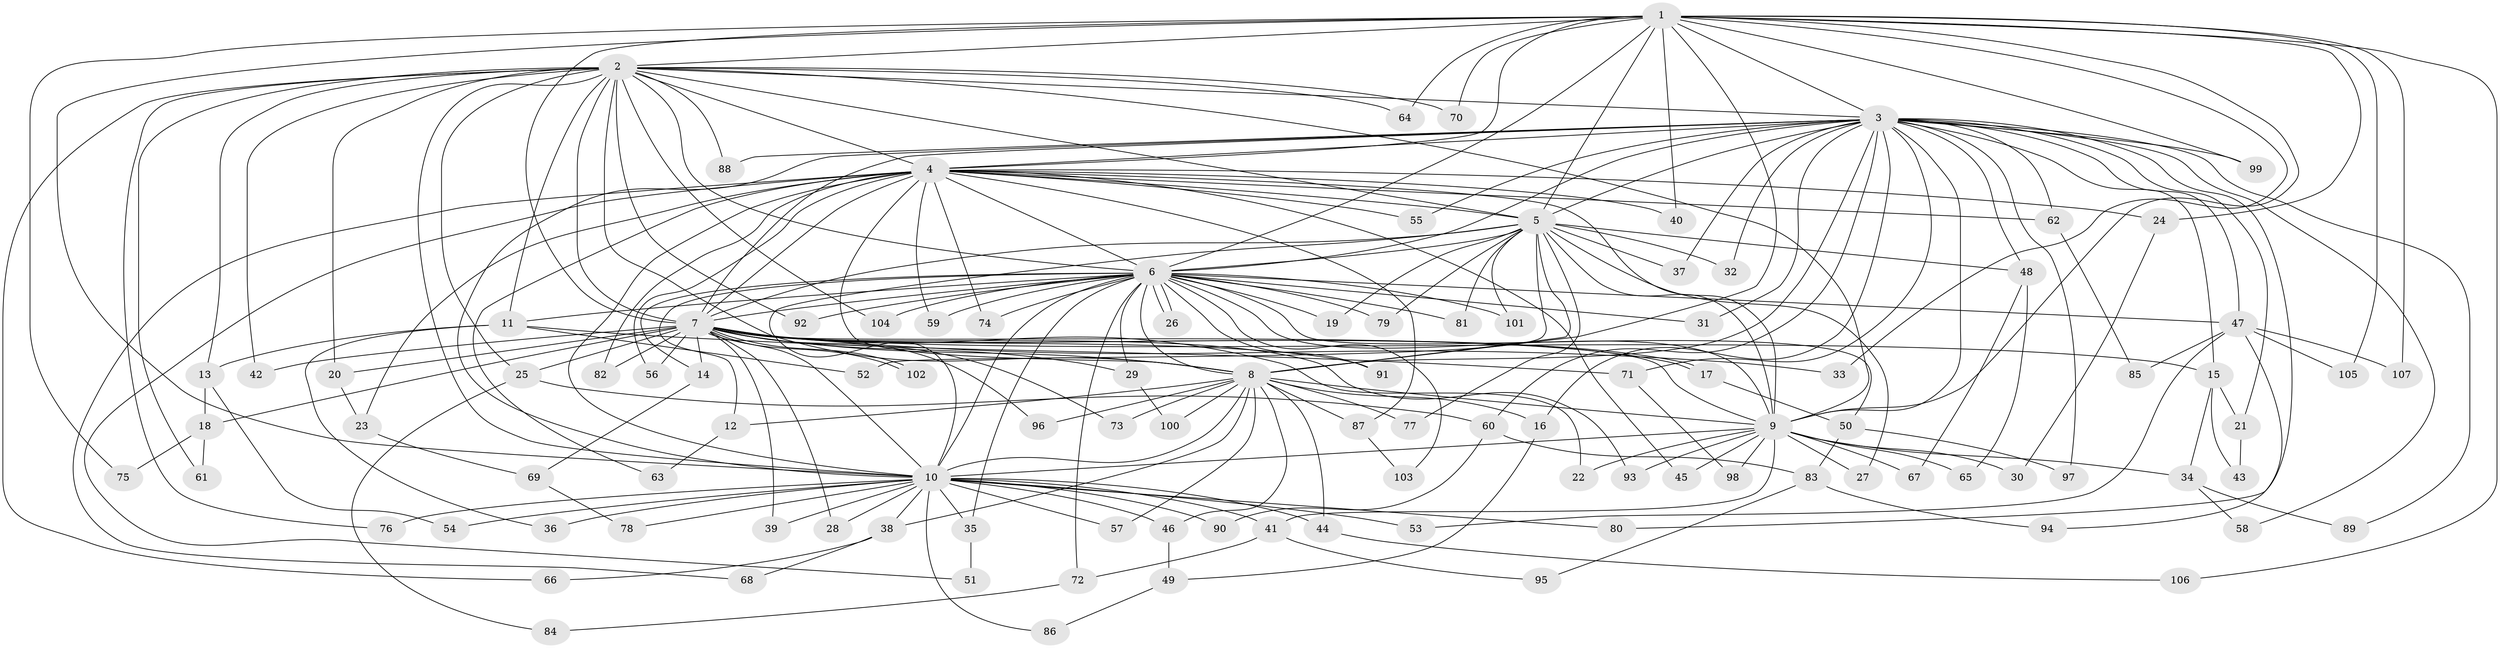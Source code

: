 // Generated by graph-tools (version 1.1) at 2025/49/03/09/25 03:49:40]
// undirected, 107 vertices, 239 edges
graph export_dot {
graph [start="1"]
  node [color=gray90,style=filled];
  1;
  2;
  3;
  4;
  5;
  6;
  7;
  8;
  9;
  10;
  11;
  12;
  13;
  14;
  15;
  16;
  17;
  18;
  19;
  20;
  21;
  22;
  23;
  24;
  25;
  26;
  27;
  28;
  29;
  30;
  31;
  32;
  33;
  34;
  35;
  36;
  37;
  38;
  39;
  40;
  41;
  42;
  43;
  44;
  45;
  46;
  47;
  48;
  49;
  50;
  51;
  52;
  53;
  54;
  55;
  56;
  57;
  58;
  59;
  60;
  61;
  62;
  63;
  64;
  65;
  66;
  67;
  68;
  69;
  70;
  71;
  72;
  73;
  74;
  75;
  76;
  77;
  78;
  79;
  80;
  81;
  82;
  83;
  84;
  85;
  86;
  87;
  88;
  89;
  90;
  91;
  92;
  93;
  94;
  95;
  96;
  97;
  98;
  99;
  100;
  101;
  102;
  103;
  104;
  105;
  106;
  107;
  1 -- 2;
  1 -- 3;
  1 -- 4;
  1 -- 5;
  1 -- 6;
  1 -- 7;
  1 -- 8;
  1 -- 9;
  1 -- 10;
  1 -- 24;
  1 -- 33;
  1 -- 40;
  1 -- 64;
  1 -- 70;
  1 -- 75;
  1 -- 99;
  1 -- 105;
  1 -- 106;
  1 -- 107;
  2 -- 3;
  2 -- 4;
  2 -- 5;
  2 -- 6;
  2 -- 7;
  2 -- 8;
  2 -- 9;
  2 -- 10;
  2 -- 11;
  2 -- 13;
  2 -- 20;
  2 -- 25;
  2 -- 42;
  2 -- 61;
  2 -- 64;
  2 -- 66;
  2 -- 70;
  2 -- 76;
  2 -- 88;
  2 -- 92;
  2 -- 104;
  3 -- 4;
  3 -- 5;
  3 -- 6;
  3 -- 7;
  3 -- 8;
  3 -- 9;
  3 -- 10;
  3 -- 15;
  3 -- 16;
  3 -- 21;
  3 -- 31;
  3 -- 32;
  3 -- 37;
  3 -- 47;
  3 -- 48;
  3 -- 55;
  3 -- 58;
  3 -- 60;
  3 -- 62;
  3 -- 71;
  3 -- 80;
  3 -- 88;
  3 -- 89;
  3 -- 97;
  3 -- 99;
  4 -- 5;
  4 -- 6;
  4 -- 7;
  4 -- 8;
  4 -- 9;
  4 -- 10;
  4 -- 23;
  4 -- 24;
  4 -- 40;
  4 -- 45;
  4 -- 51;
  4 -- 55;
  4 -- 56;
  4 -- 59;
  4 -- 62;
  4 -- 63;
  4 -- 68;
  4 -- 74;
  4 -- 82;
  4 -- 87;
  5 -- 6;
  5 -- 7;
  5 -- 8;
  5 -- 9;
  5 -- 10;
  5 -- 19;
  5 -- 27;
  5 -- 32;
  5 -- 37;
  5 -- 48;
  5 -- 52;
  5 -- 77;
  5 -- 79;
  5 -- 81;
  5 -- 101;
  6 -- 7;
  6 -- 8;
  6 -- 9;
  6 -- 10;
  6 -- 11;
  6 -- 12;
  6 -- 14;
  6 -- 19;
  6 -- 26;
  6 -- 26;
  6 -- 29;
  6 -- 31;
  6 -- 35;
  6 -- 47;
  6 -- 50;
  6 -- 59;
  6 -- 72;
  6 -- 74;
  6 -- 79;
  6 -- 81;
  6 -- 91;
  6 -- 92;
  6 -- 101;
  6 -- 103;
  6 -- 104;
  7 -- 8;
  7 -- 9;
  7 -- 10;
  7 -- 14;
  7 -- 15;
  7 -- 17;
  7 -- 17;
  7 -- 18;
  7 -- 20;
  7 -- 22;
  7 -- 25;
  7 -- 28;
  7 -- 29;
  7 -- 33;
  7 -- 39;
  7 -- 42;
  7 -- 56;
  7 -- 73;
  7 -- 82;
  7 -- 91;
  7 -- 93;
  7 -- 96;
  7 -- 102;
  7 -- 102;
  8 -- 9;
  8 -- 10;
  8 -- 12;
  8 -- 16;
  8 -- 38;
  8 -- 44;
  8 -- 46;
  8 -- 57;
  8 -- 73;
  8 -- 77;
  8 -- 87;
  8 -- 96;
  8 -- 100;
  9 -- 10;
  9 -- 22;
  9 -- 27;
  9 -- 30;
  9 -- 34;
  9 -- 41;
  9 -- 45;
  9 -- 65;
  9 -- 67;
  9 -- 93;
  9 -- 98;
  10 -- 28;
  10 -- 35;
  10 -- 36;
  10 -- 38;
  10 -- 39;
  10 -- 41;
  10 -- 44;
  10 -- 46;
  10 -- 53;
  10 -- 54;
  10 -- 57;
  10 -- 76;
  10 -- 78;
  10 -- 80;
  10 -- 86;
  10 -- 90;
  11 -- 13;
  11 -- 36;
  11 -- 52;
  11 -- 71;
  12 -- 63;
  13 -- 18;
  13 -- 54;
  14 -- 69;
  15 -- 21;
  15 -- 34;
  15 -- 43;
  16 -- 49;
  17 -- 50;
  18 -- 61;
  18 -- 75;
  20 -- 23;
  21 -- 43;
  23 -- 69;
  24 -- 30;
  25 -- 60;
  25 -- 84;
  29 -- 100;
  34 -- 58;
  34 -- 89;
  35 -- 51;
  38 -- 66;
  38 -- 68;
  41 -- 72;
  41 -- 95;
  44 -- 106;
  46 -- 49;
  47 -- 53;
  47 -- 85;
  47 -- 94;
  47 -- 105;
  47 -- 107;
  48 -- 65;
  48 -- 67;
  49 -- 86;
  50 -- 83;
  50 -- 97;
  60 -- 83;
  60 -- 90;
  62 -- 85;
  69 -- 78;
  71 -- 98;
  72 -- 84;
  83 -- 94;
  83 -- 95;
  87 -- 103;
}
